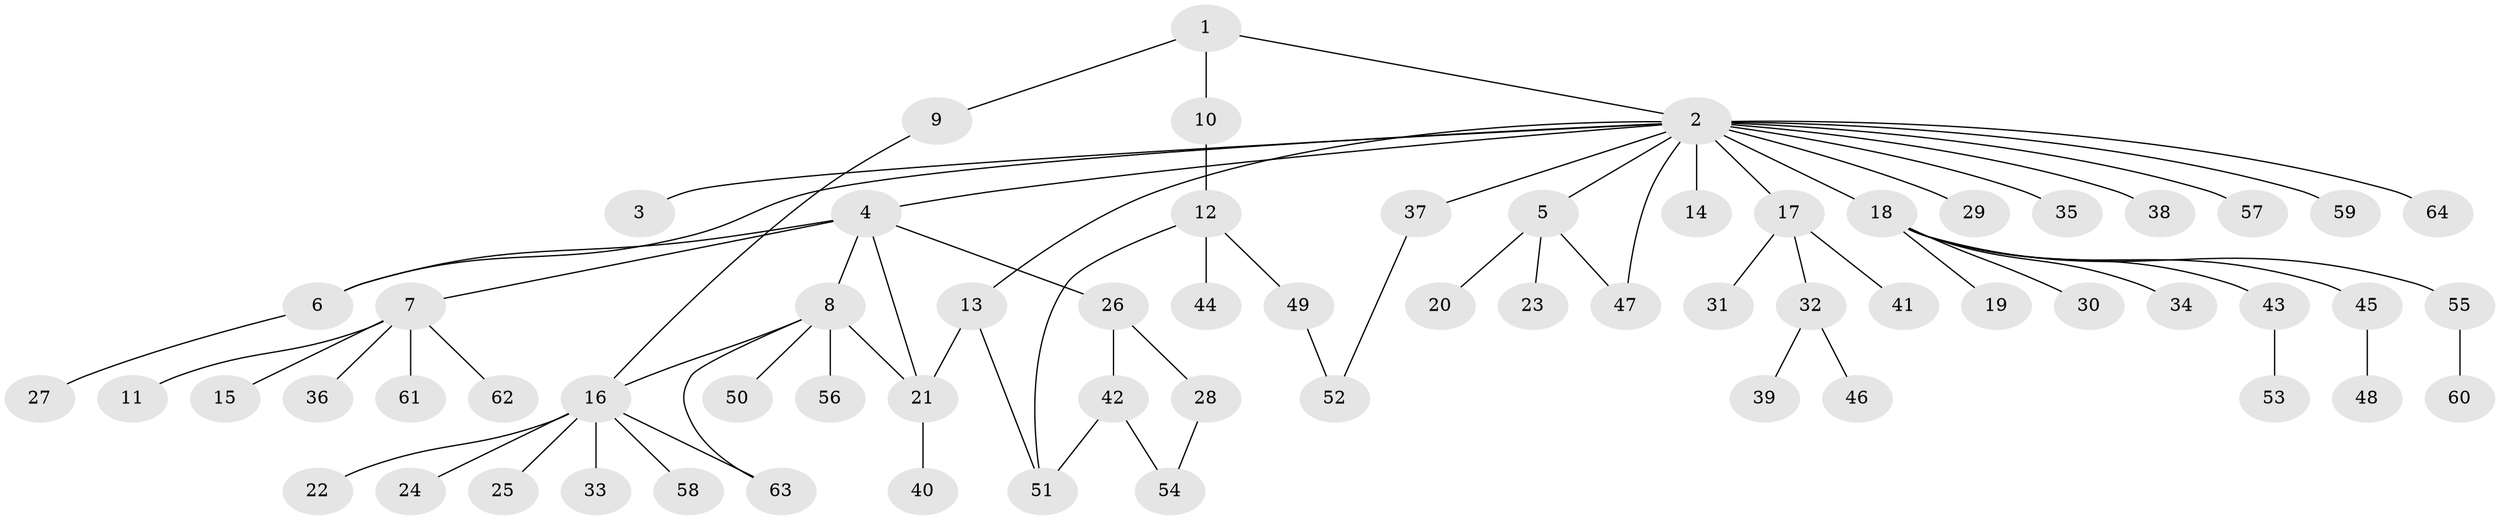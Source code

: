 // Generated by graph-tools (version 1.1) at 2025/14/03/09/25 04:14:29]
// undirected, 64 vertices, 73 edges
graph export_dot {
graph [start="1"]
  node [color=gray90,style=filled];
  1;
  2;
  3;
  4;
  5;
  6;
  7;
  8;
  9;
  10;
  11;
  12;
  13;
  14;
  15;
  16;
  17;
  18;
  19;
  20;
  21;
  22;
  23;
  24;
  25;
  26;
  27;
  28;
  29;
  30;
  31;
  32;
  33;
  34;
  35;
  36;
  37;
  38;
  39;
  40;
  41;
  42;
  43;
  44;
  45;
  46;
  47;
  48;
  49;
  50;
  51;
  52;
  53;
  54;
  55;
  56;
  57;
  58;
  59;
  60;
  61;
  62;
  63;
  64;
  1 -- 2;
  1 -- 9;
  1 -- 10;
  2 -- 3;
  2 -- 4;
  2 -- 5;
  2 -- 6;
  2 -- 13;
  2 -- 14;
  2 -- 17;
  2 -- 18;
  2 -- 29;
  2 -- 35;
  2 -- 37;
  2 -- 38;
  2 -- 47;
  2 -- 57;
  2 -- 59;
  2 -- 64;
  4 -- 6;
  4 -- 7;
  4 -- 8;
  4 -- 21;
  4 -- 26;
  5 -- 20;
  5 -- 23;
  5 -- 47;
  6 -- 27;
  7 -- 11;
  7 -- 15;
  7 -- 36;
  7 -- 61;
  7 -- 62;
  8 -- 16;
  8 -- 21;
  8 -- 50;
  8 -- 56;
  8 -- 63;
  9 -- 16;
  10 -- 12;
  12 -- 44;
  12 -- 49;
  12 -- 51;
  13 -- 21;
  13 -- 51;
  16 -- 22;
  16 -- 24;
  16 -- 25;
  16 -- 33;
  16 -- 58;
  16 -- 63;
  17 -- 31;
  17 -- 32;
  17 -- 41;
  18 -- 19;
  18 -- 30;
  18 -- 34;
  18 -- 43;
  18 -- 45;
  18 -- 55;
  21 -- 40;
  26 -- 28;
  26 -- 42;
  28 -- 54;
  32 -- 39;
  32 -- 46;
  37 -- 52;
  42 -- 51;
  42 -- 54;
  43 -- 53;
  45 -- 48;
  49 -- 52;
  55 -- 60;
}
